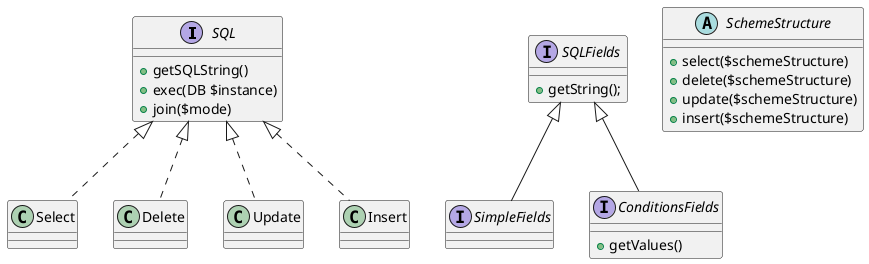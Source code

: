 @startuml
interface SQL{
    + getSQLString()
    + exec(DB $instance)
    + join($mode)
}

class Select implements SQL

class Delete implements SQL

class Update implements SQL

class Insert implements SQL

interface SQLFields{
    +getString();
}

interface SimpleFields extends SQLFields{

}

interface ConditionsFields extends SQLFields{
    +getValues()
}

abstract SchemeStructure{
    +select($schemeStructure)
    +delete($schemeStructure)
    +update($schemeStructure)
    +insert($schemeStructure)
}

/'interface StructureData{
    +create()
    +read()
    +update()
    +delete()
}'/

@enduml